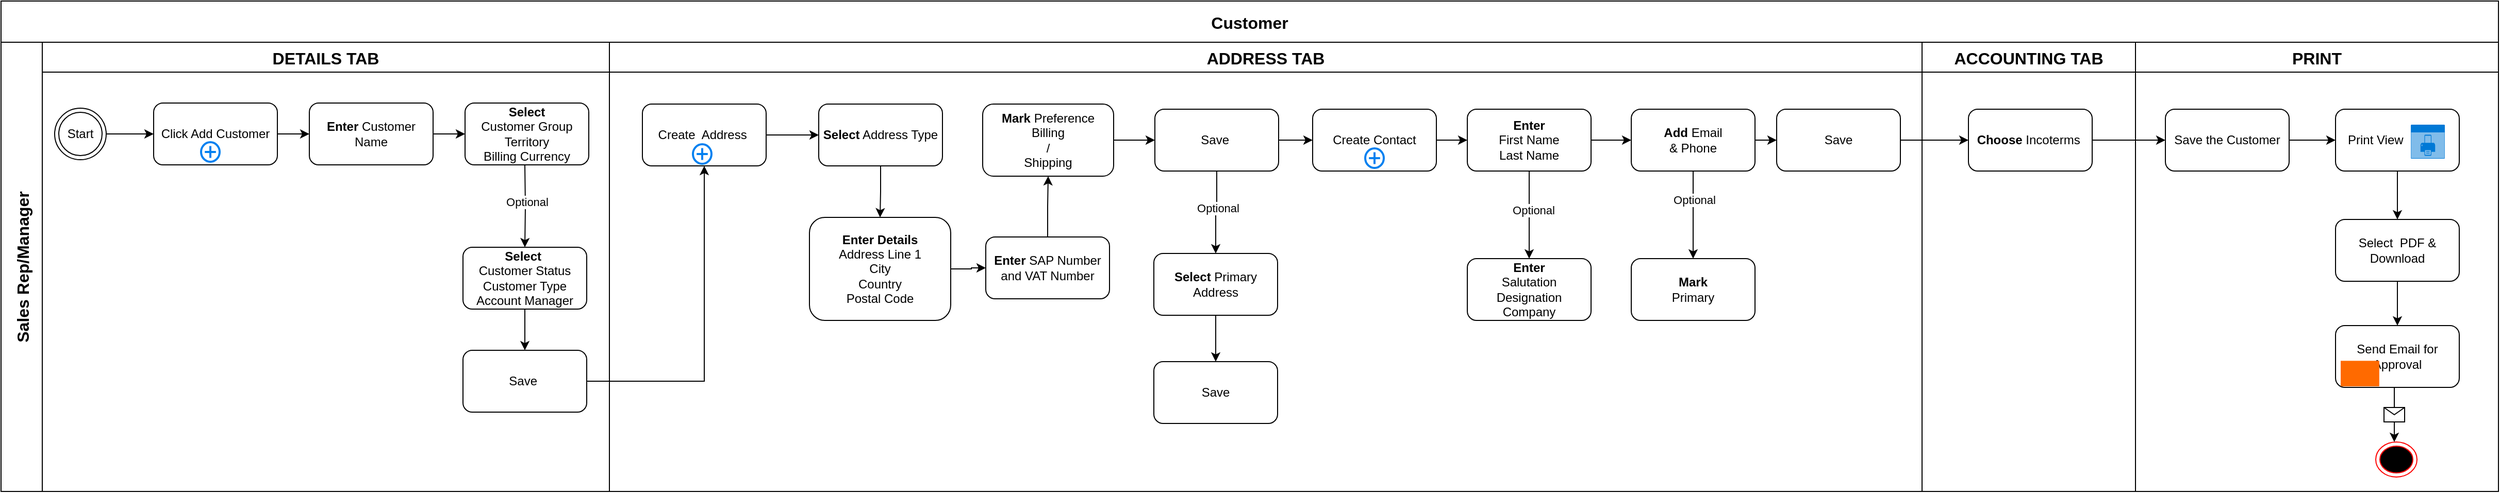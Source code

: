 <mxfile version="28.0.6">
  <diagram name="Page-1" id="DC7YIubZ44iMNXCuPgpX">
    <mxGraphModel dx="1665" dy="694" grid="1" gridSize="10" guides="1" tooltips="1" connect="1" arrows="1" fold="1" page="1" pageScale="1" pageWidth="1400" pageHeight="850" math="0" shadow="0">
      <root>
        <mxCell id="0" />
        <mxCell id="1" parent="0" />
        <mxCell id="7h-a7AoHDaQ5-l8UsL0Z-1" value="Customer" style="shape=table;childLayout=tableLayout;startSize=40;collapsible=0;recursiveResize=0;expand=0;fontSize=16;fontStyle=1;points=[[0,0,0,0,0],[0,0.25,0,0,0],[0,0.5,0,0,0],[0,0.75,0,0,0],[0,1,0,0,0],[0.25,0,0,0,0],[0.25,1,0,0,0],[0.5,0,0,0,0],[0.5,1,0,0,0],[0.75,0,0,0,0],[0.75,1,0,0,0],[1,0,0,0,0],[1,0.25,0,0,0],[1,0.5,0,0,0],[1,0.75,0,0,0],[1,1,0,0,0]];" parent="1" vertex="1">
          <mxGeometry x="438" y="291" width="2422" height="476" as="geometry" />
        </mxCell>
        <mxCell id="7h-a7AoHDaQ5-l8UsL0Z-2" value="Sales Rep/Manager" style="shape=tableRow;horizontal=0;swimlaneHead=0;swimlaneBody=0;top=0;left=0;strokeColor=inherit;bottom=0;right=0;dropTarget=0;fontStyle=1;fillColor=none;points=[[0,0.5],[1,0.5]];portConstraint=eastwest;startSize=40;collapsible=0;recursiveResize=0;expand=0;fontSize=16;" parent="7h-a7AoHDaQ5-l8UsL0Z-1" vertex="1">
          <mxGeometry y="40" width="2422" height="436" as="geometry" />
        </mxCell>
        <mxCell id="7h-a7AoHDaQ5-l8UsL0Z-3" value="DETAILS TAB" style="swimlane;swimlaneHead=0;swimlaneBody=0;fontStyle=1;strokeColor=inherit;connectable=0;fillColor=none;startSize=29;collapsible=0;recursiveResize=0;expand=0;fontSize=16;" parent="7h-a7AoHDaQ5-l8UsL0Z-2" vertex="1">
          <mxGeometry x="40" width="550" height="436" as="geometry">
            <mxRectangle width="550" height="436" as="alternateBounds" />
          </mxGeometry>
        </mxCell>
        <mxCell id="7h-a7AoHDaQ5-l8UsL0Z-67" value="&lt;b&gt;Select&lt;/b&gt;&lt;div&gt;Customer Group&lt;/div&gt;&lt;div&gt;Territory&lt;/div&gt;&lt;div&gt;Billing Currency&lt;/div&gt;" style="rounded=1;whiteSpace=wrap;html=1;" parent="7h-a7AoHDaQ5-l8UsL0Z-3" vertex="1">
          <mxGeometry x="410" y="59" width="120" height="60" as="geometry" />
        </mxCell>
        <mxCell id="7h-a7AoHDaQ5-l8UsL0Z-26" value="&lt;b&gt;Enter&lt;/b&gt; Customer Name" style="rounded=1;whiteSpace=wrap;html=1;" parent="7h-a7AoHDaQ5-l8UsL0Z-3" vertex="1">
          <mxGeometry x="259" y="59" width="120" height="60" as="geometry" />
        </mxCell>
        <mxCell id="7h-a7AoHDaQ5-l8UsL0Z-68" style="edgeStyle=orthogonalEdgeStyle;rounded=0;orthogonalLoop=1;jettySize=auto;html=1;exitX=1;exitY=0.5;exitDx=0;exitDy=0;entryX=0;entryY=0.5;entryDx=0;entryDy=0;" parent="7h-a7AoHDaQ5-l8UsL0Z-3" source="7h-a7AoHDaQ5-l8UsL0Z-26" target="7h-a7AoHDaQ5-l8UsL0Z-67" edge="1">
          <mxGeometry relative="1" as="geometry" />
        </mxCell>
        <mxCell id="7h-a7AoHDaQ5-l8UsL0Z-23" value="" style="edgeStyle=orthogonalEdgeStyle;rounded=0;orthogonalLoop=1;jettySize=auto;html=1;" parent="7h-a7AoHDaQ5-l8UsL0Z-3" source="7h-a7AoHDaQ5-l8UsL0Z-24" target="7h-a7AoHDaQ5-l8UsL0Z-26" edge="1">
          <mxGeometry relative="1" as="geometry" />
        </mxCell>
        <mxCell id="wCeL4kLgUL-m2mjfKSue-114" value="" style="edgeStyle=orthogonalEdgeStyle;rounded=0;orthogonalLoop=1;jettySize=auto;html=1;" parent="7h-a7AoHDaQ5-l8UsL0Z-3" target="wCeL4kLgUL-m2mjfKSue-116" edge="1">
          <mxGeometry relative="1" as="geometry">
            <mxPoint x="468" y="119" as="sourcePoint" />
          </mxGeometry>
        </mxCell>
        <mxCell id="wCeL4kLgUL-m2mjfKSue-115" value="Optional" style="edgeLabel;html=1;align=center;verticalAlign=middle;resizable=0;points=[];" parent="wCeL4kLgUL-m2mjfKSue-114" vertex="1" connectable="0">
          <mxGeometry x="-0.119" y="1" relative="1" as="geometry">
            <mxPoint as="offset" />
          </mxGeometry>
        </mxCell>
        <mxCell id="MeXYEMLAYdPwgrfaPfQ8-2" style="edgeStyle=orthogonalEdgeStyle;rounded=0;orthogonalLoop=1;jettySize=auto;html=1;exitX=0.5;exitY=1;exitDx=0;exitDy=0;entryX=0.5;entryY=0;entryDx=0;entryDy=0;" edge="1" parent="7h-a7AoHDaQ5-l8UsL0Z-3" source="wCeL4kLgUL-m2mjfKSue-116" target="mAIw2hDI2z5oGUVy_DWq-43">
          <mxGeometry relative="1" as="geometry" />
        </mxCell>
        <mxCell id="wCeL4kLgUL-m2mjfKSue-116" value="&lt;b&gt;Select&lt;/b&gt;&amp;nbsp;&lt;br&gt;Customer Status&lt;br&gt;Customer Type&lt;br&gt;Account Manager" style="rounded=1;whiteSpace=wrap;html=1;" parent="7h-a7AoHDaQ5-l8UsL0Z-3" vertex="1">
          <mxGeometry x="408" y="199" width="120" height="60" as="geometry" />
        </mxCell>
        <mxCell id="wCeL4kLgUL-m2mjfKSue-130" style="edgeStyle=orthogonalEdgeStyle;rounded=0;orthogonalLoop=1;jettySize=auto;html=1;exitX=1;exitY=0.5;exitDx=0;exitDy=0;entryX=0;entryY=0.5;entryDx=0;entryDy=0;" parent="7h-a7AoHDaQ5-l8UsL0Z-3" source="wCeL4kLgUL-m2mjfKSue-129" target="7h-a7AoHDaQ5-l8UsL0Z-24" edge="1">
          <mxGeometry relative="1" as="geometry" />
        </mxCell>
        <mxCell id="wCeL4kLgUL-m2mjfKSue-129" value="Start" style="ellipse;shape=doubleEllipse;html=1;dashed=0;whiteSpace=wrap;aspect=fixed;" parent="7h-a7AoHDaQ5-l8UsL0Z-3" vertex="1">
          <mxGeometry x="12" y="64" width="50" height="50" as="geometry" />
        </mxCell>
        <mxCell id="mAIw2hDI2z5oGUVy_DWq-48" value="" style="group" parent="7h-a7AoHDaQ5-l8UsL0Z-3" vertex="1" connectable="0">
          <mxGeometry x="108" y="59" width="120" height="60" as="geometry" />
        </mxCell>
        <mxCell id="7h-a7AoHDaQ5-l8UsL0Z-24" value="Click Add Customer" style="rounded=1;whiteSpace=wrap;html=1;" parent="mAIw2hDI2z5oGUVy_DWq-48" vertex="1">
          <mxGeometry width="120" height="60" as="geometry" />
        </mxCell>
        <mxCell id="wCeL4kLgUL-m2mjfKSue-133" value="" style="html=1;verticalLabelPosition=bottom;align=center;labelBackgroundColor=#ffffff;verticalAlign=top;strokeWidth=2;strokeColor=#0080F0;shadow=0;dashed=0;shape=mxgraph.ios7.icons.add;" parent="mAIw2hDI2z5oGUVy_DWq-48" vertex="1">
          <mxGeometry x="46" y="38" width="18" height="19" as="geometry" />
        </mxCell>
        <mxCell id="MeXYEMLAYdPwgrfaPfQ8-1" value="" style="group" vertex="1" connectable="0" parent="7h-a7AoHDaQ5-l8UsL0Z-3">
          <mxGeometry x="408" y="299" width="120" height="60" as="geometry" />
        </mxCell>
        <mxCell id="mAIw2hDI2z5oGUVy_DWq-43" value="Save&amp;nbsp;" style="rounded=1;whiteSpace=wrap;html=1;" parent="MeXYEMLAYdPwgrfaPfQ8-1" vertex="1">
          <mxGeometry width="120" height="60" as="geometry" />
        </mxCell>
        <mxCell id="mAIw2hDI2z5oGUVy_DWq-44" value="" style="shape=image;html=1;verticalAlign=top;verticalLabelPosition=bottom;labelBackgroundColor=#ffffff;imageAspect=0;aspect=fixed;image=https://icons.diagrams.net/icon-cache1/One_bit-2016/onebit_34-1106.png" parent="MeXYEMLAYdPwgrfaPfQ8-1" vertex="1">
          <mxGeometry x="72" y="20.5" width="19" height="19" as="geometry" />
        </mxCell>
        <mxCell id="7h-a7AoHDaQ5-l8UsL0Z-4" value="ADDRESS TAB" style="swimlane;swimlaneHead=0;swimlaneBody=0;fontStyle=1;strokeColor=inherit;connectable=0;fillColor=none;startSize=29;collapsible=0;recursiveResize=0;expand=0;fontSize=16;" parent="7h-a7AoHDaQ5-l8UsL0Z-2" vertex="1">
          <mxGeometry x="590" width="1273" height="436" as="geometry">
            <mxRectangle width="1273" height="436" as="alternateBounds" />
          </mxGeometry>
        </mxCell>
        <mxCell id="wCeL4kLgUL-m2mjfKSue-87" style="edgeStyle=orthogonalEdgeStyle;rounded=0;orthogonalLoop=1;jettySize=auto;html=1;exitX=1;exitY=0.5;exitDx=0;exitDy=0;entryX=0;entryY=0.5;entryDx=0;entryDy=0;" parent="7h-a7AoHDaQ5-l8UsL0Z-4" source="7h-a7AoHDaQ5-l8UsL0Z-77" target="wCeL4kLgUL-m2mjfKSue-1" edge="1">
          <mxGeometry relative="1" as="geometry" />
        </mxCell>
        <mxCell id="wCeL4kLgUL-m2mjfKSue-89" style="edgeStyle=orthogonalEdgeStyle;rounded=0;orthogonalLoop=1;jettySize=auto;html=1;exitX=0.5;exitY=1;exitDx=0;exitDy=0;" parent="7h-a7AoHDaQ5-l8UsL0Z-4" source="wCeL4kLgUL-m2mjfKSue-1" target="wCeL4kLgUL-m2mjfKSue-88" edge="1">
          <mxGeometry relative="1" as="geometry" />
        </mxCell>
        <mxCell id="wCeL4kLgUL-m2mjfKSue-1" value="&lt;b&gt;Select&lt;/b&gt; Address Type" style="rounded=1;whiteSpace=wrap;html=1;" parent="7h-a7AoHDaQ5-l8UsL0Z-4" vertex="1">
          <mxGeometry x="203" y="60" width="120" height="60" as="geometry" />
        </mxCell>
        <mxCell id="wCeL4kLgUL-m2mjfKSue-96" value="" style="edgeStyle=orthogonalEdgeStyle;rounded=0;orthogonalLoop=1;jettySize=auto;html=1;" parent="7h-a7AoHDaQ5-l8UsL0Z-4" source="wCeL4kLgUL-m2mjfKSue-31" target="wCeL4kLgUL-m2mjfKSue-95" edge="1">
          <mxGeometry relative="1" as="geometry" />
        </mxCell>
        <mxCell id="wCeL4kLgUL-m2mjfKSue-97" value="Optional" style="edgeLabel;html=1;align=center;verticalAlign=middle;resizable=0;points=[];" parent="wCeL4kLgUL-m2mjfKSue-96" vertex="1" connectable="0">
          <mxGeometry x="-0.119" y="1" relative="1" as="geometry">
            <mxPoint as="offset" />
          </mxGeometry>
        </mxCell>
        <mxCell id="wCeL4kLgUL-m2mjfKSue-103" style="edgeStyle=orthogonalEdgeStyle;rounded=0;orthogonalLoop=1;jettySize=auto;html=1;exitX=1;exitY=0.5;exitDx=0;exitDy=0;entryX=0;entryY=0.5;entryDx=0;entryDy=0;" parent="7h-a7AoHDaQ5-l8UsL0Z-4" source="wCeL4kLgUL-m2mjfKSue-31" target="wCeL4kLgUL-m2mjfKSue-7" edge="1">
          <mxGeometry relative="1" as="geometry" />
        </mxCell>
        <mxCell id="wCeL4kLgUL-m2mjfKSue-92" value="" style="edgeStyle=orthogonalEdgeStyle;rounded=0;orthogonalLoop=1;jettySize=auto;html=1;" parent="7h-a7AoHDaQ5-l8UsL0Z-4" source="wCeL4kLgUL-m2mjfKSue-88" target="wCeL4kLgUL-m2mjfKSue-91" edge="1">
          <mxGeometry relative="1" as="geometry" />
        </mxCell>
        <mxCell id="wCeL4kLgUL-m2mjfKSue-88" value="&lt;div&gt;&lt;b&gt;Enter Details&lt;/b&gt;&lt;/div&gt;&lt;div&gt;Address Line 1&lt;/div&gt;&lt;div&gt;City&lt;/div&gt;&lt;div&gt;Country&lt;/div&gt;&lt;div&gt;Postal Code&lt;/div&gt;" style="rounded=1;whiteSpace=wrap;html=1;" parent="7h-a7AoHDaQ5-l8UsL0Z-4" vertex="1">
          <mxGeometry x="194" y="170" width="137" height="100" as="geometry" />
        </mxCell>
        <mxCell id="wCeL4kLgUL-m2mjfKSue-94" value="" style="edgeStyle=orthogonalEdgeStyle;rounded=0;orthogonalLoop=1;jettySize=auto;html=1;" parent="7h-a7AoHDaQ5-l8UsL0Z-4" source="wCeL4kLgUL-m2mjfKSue-91" target="wCeL4kLgUL-m2mjfKSue-93" edge="1">
          <mxGeometry relative="1" as="geometry" />
        </mxCell>
        <mxCell id="wCeL4kLgUL-m2mjfKSue-91" value="&lt;div&gt;&lt;b&gt;Enter&lt;/b&gt; SAP Number and VAT Number&lt;/div&gt;" style="whiteSpace=wrap;html=1;rounded=1;" parent="7h-a7AoHDaQ5-l8UsL0Z-4" vertex="1">
          <mxGeometry x="365" y="189" width="120" height="60" as="geometry" />
        </mxCell>
        <mxCell id="wCeL4kLgUL-m2mjfKSue-98" style="edgeStyle=orthogonalEdgeStyle;rounded=0;orthogonalLoop=1;jettySize=auto;html=1;exitX=1;exitY=0.5;exitDx=0;exitDy=0;" parent="7h-a7AoHDaQ5-l8UsL0Z-4" source="wCeL4kLgUL-m2mjfKSue-93" target="wCeL4kLgUL-m2mjfKSue-31" edge="1">
          <mxGeometry relative="1" as="geometry" />
        </mxCell>
        <mxCell id="wCeL4kLgUL-m2mjfKSue-93" value="&lt;div&gt;&lt;b&gt;Mark&lt;/b&gt; Preference&lt;/div&gt;&lt;div&gt;Billing&lt;/div&gt;&lt;div&gt;/&lt;/div&gt;&lt;div&gt;Shipping&lt;/div&gt;" style="whiteSpace=wrap;html=1;rounded=1;" parent="7h-a7AoHDaQ5-l8UsL0Z-4" vertex="1">
          <mxGeometry x="362" y="60" width="127" height="70" as="geometry" />
        </mxCell>
        <mxCell id="wCeL4kLgUL-m2mjfKSue-7" value="Create Contact" style="rounded=1;whiteSpace=wrap;html=1;" parent="7h-a7AoHDaQ5-l8UsL0Z-4" vertex="1">
          <mxGeometry x="682.0" y="65" width="120" height="60" as="geometry" />
        </mxCell>
        <mxCell id="wCeL4kLgUL-m2mjfKSue-105" style="edgeStyle=orthogonalEdgeStyle;rounded=0;orthogonalLoop=1;jettySize=auto;html=1;exitX=0.5;exitY=1;exitDx=0;exitDy=0;" parent="7h-a7AoHDaQ5-l8UsL0Z-4" source="wCeL4kLgUL-m2mjfKSue-95" target="wCeL4kLgUL-m2mjfKSue-104" edge="1">
          <mxGeometry relative="1" as="geometry" />
        </mxCell>
        <mxCell id="wCeL4kLgUL-m2mjfKSue-95" value="&lt;b&gt;Select &lt;/b&gt;Primary Address" style="rounded=1;whiteSpace=wrap;html=1;" parent="7h-a7AoHDaQ5-l8UsL0Z-4" vertex="1">
          <mxGeometry x="528" y="205" width="120" height="60" as="geometry" />
        </mxCell>
        <mxCell id="wCeL4kLgUL-m2mjfKSue-101" value="" style="edgeStyle=orthogonalEdgeStyle;rounded=0;orthogonalLoop=1;jettySize=auto;html=1;" parent="7h-a7AoHDaQ5-l8UsL0Z-4" source="wCeL4kLgUL-m2mjfKSue-9" target="wCeL4kLgUL-m2mjfKSue-100" edge="1">
          <mxGeometry relative="1" as="geometry" />
        </mxCell>
        <mxCell id="wCeL4kLgUL-m2mjfKSue-102" value="Optional" style="edgeLabel;html=1;align=center;verticalAlign=middle;resizable=0;points=[];" parent="wCeL4kLgUL-m2mjfKSue-101" vertex="1" connectable="0">
          <mxGeometry x="-0.119" y="4" relative="1" as="geometry">
            <mxPoint as="offset" />
          </mxGeometry>
        </mxCell>
        <mxCell id="wCeL4kLgUL-m2mjfKSue-110" style="edgeStyle=orthogonalEdgeStyle;rounded=0;orthogonalLoop=1;jettySize=auto;html=1;exitX=1;exitY=0.5;exitDx=0;exitDy=0;entryX=0;entryY=0.5;entryDx=0;entryDy=0;" parent="7h-a7AoHDaQ5-l8UsL0Z-4" source="wCeL4kLgUL-m2mjfKSue-9" target="wCeL4kLgUL-m2mjfKSue-106" edge="1">
          <mxGeometry relative="1" as="geometry" />
        </mxCell>
        <mxCell id="wCeL4kLgUL-m2mjfKSue-9" value="&lt;div&gt;&lt;b&gt;Enter&lt;/b&gt;&lt;/div&gt;&lt;div&gt;First Name&lt;/div&gt;&lt;div&gt;Last Name&lt;/div&gt;" style="rounded=1;whiteSpace=wrap;html=1;" parent="7h-a7AoHDaQ5-l8UsL0Z-4" vertex="1">
          <mxGeometry x="832.0" y="65" width="120" height="60" as="geometry" />
        </mxCell>
        <mxCell id="wCeL4kLgUL-m2mjfKSue-10" value="" style="edgeStyle=orthogonalEdgeStyle;rounded=0;orthogonalLoop=1;jettySize=auto;html=1;" parent="7h-a7AoHDaQ5-l8UsL0Z-4" source="wCeL4kLgUL-m2mjfKSue-7" target="wCeL4kLgUL-m2mjfKSue-9" edge="1">
          <mxGeometry relative="1" as="geometry" />
        </mxCell>
        <mxCell id="wCeL4kLgUL-m2mjfKSue-100" value="&lt;div&gt;&lt;b&gt;Enter&lt;/b&gt;&lt;/div&gt;&lt;div&gt;Salutation&lt;/div&gt;&lt;div&gt;Designation&lt;/div&gt;&lt;div&gt;Company&lt;/div&gt;" style="rounded=1;whiteSpace=wrap;html=1;" parent="7h-a7AoHDaQ5-l8UsL0Z-4" vertex="1">
          <mxGeometry x="832.0" y="210" width="120" height="60" as="geometry" />
        </mxCell>
        <mxCell id="wCeL4kLgUL-m2mjfKSue-108" value="" style="edgeStyle=orthogonalEdgeStyle;rounded=0;orthogonalLoop=1;jettySize=auto;html=1;" parent="7h-a7AoHDaQ5-l8UsL0Z-4" source="wCeL4kLgUL-m2mjfKSue-106" target="wCeL4kLgUL-m2mjfKSue-107" edge="1">
          <mxGeometry relative="1" as="geometry" />
        </mxCell>
        <mxCell id="wCeL4kLgUL-m2mjfKSue-109" value="Optional" style="edgeLabel;html=1;align=center;verticalAlign=middle;resizable=0;points=[];" parent="wCeL4kLgUL-m2mjfKSue-108" vertex="1" connectable="0">
          <mxGeometry x="-0.338" y="1" relative="1" as="geometry">
            <mxPoint as="offset" />
          </mxGeometry>
        </mxCell>
        <mxCell id="wCeL4kLgUL-m2mjfKSue-112" value="" style="edgeStyle=orthogonalEdgeStyle;rounded=0;orthogonalLoop=1;jettySize=auto;html=1;" parent="7h-a7AoHDaQ5-l8UsL0Z-4" source="wCeL4kLgUL-m2mjfKSue-106" target="wCeL4kLgUL-m2mjfKSue-111" edge="1">
          <mxGeometry relative="1" as="geometry">
            <mxPoint x="1131" y="95.0" as="targetPoint" />
          </mxGeometry>
        </mxCell>
        <mxCell id="wCeL4kLgUL-m2mjfKSue-106" value="&lt;div&gt;&lt;b&gt;&lt;br&gt;Add&amp;nbsp;&lt;/b&gt;Email&lt;/div&gt;&lt;div&gt;&amp;amp; Phone&lt;/div&gt;&lt;div&gt;&lt;br&gt;&lt;/div&gt;" style="rounded=1;whiteSpace=wrap;html=1;" parent="7h-a7AoHDaQ5-l8UsL0Z-4" vertex="1">
          <mxGeometry x="991" y="65" width="120" height="60" as="geometry" />
        </mxCell>
        <mxCell id="wCeL4kLgUL-m2mjfKSue-107" value="&lt;div&gt;&lt;b&gt;Mark&lt;/b&gt;&lt;/div&gt;&lt;div&gt;Primary&lt;/div&gt;" style="rounded=1;whiteSpace=wrap;html=1;" parent="7h-a7AoHDaQ5-l8UsL0Z-4" vertex="1">
          <mxGeometry x="991" y="210" width="120" height="60" as="geometry" />
        </mxCell>
        <mxCell id="wCeL4kLgUL-m2mjfKSue-136" value="" style="html=1;verticalLabelPosition=bottom;align=center;labelBackgroundColor=#ffffff;verticalAlign=top;strokeWidth=2;strokeColor=#0080F0;shadow=0;dashed=0;shape=mxgraph.ios7.icons.add;" parent="7h-a7AoHDaQ5-l8UsL0Z-4" vertex="1">
          <mxGeometry x="733" y="103" width="18" height="19" as="geometry" />
        </mxCell>
        <mxCell id="mAIw2hDI2z5oGUVy_DWq-2" value="" style="group" parent="7h-a7AoHDaQ5-l8UsL0Z-4" vertex="1" connectable="0">
          <mxGeometry x="32" y="60" width="120" height="60" as="geometry" />
        </mxCell>
        <mxCell id="7h-a7AoHDaQ5-l8UsL0Z-77" value="Create&amp;nbsp; Address&amp;nbsp;" style="rounded=1;whiteSpace=wrap;html=1;" parent="mAIw2hDI2z5oGUVy_DWq-2" vertex="1">
          <mxGeometry width="120" height="60" as="geometry" />
        </mxCell>
        <mxCell id="wCeL4kLgUL-m2mjfKSue-134" value="" style="html=1;verticalLabelPosition=bottom;align=center;labelBackgroundColor=#ffffff;verticalAlign=top;strokeWidth=2;strokeColor=#0080F0;shadow=0;dashed=0;shape=mxgraph.ios7.icons.add;" parent="mAIw2hDI2z5oGUVy_DWq-2" vertex="1">
          <mxGeometry x="49" y="39" width="18" height="19" as="geometry" />
        </mxCell>
        <mxCell id="mAIw2hDI2z5oGUVy_DWq-50" value="" style="group" parent="7h-a7AoHDaQ5-l8UsL0Z-4" vertex="1" connectable="0">
          <mxGeometry x="529" y="65" width="120" height="60" as="geometry" />
        </mxCell>
        <mxCell id="wCeL4kLgUL-m2mjfKSue-31" value="Save&amp;nbsp;" style="rounded=1;whiteSpace=wrap;html=1;" parent="mAIw2hDI2z5oGUVy_DWq-50" vertex="1">
          <mxGeometry width="120" height="60" as="geometry" />
        </mxCell>
        <mxCell id="wCeL4kLgUL-m2mjfKSue-137" value="" style="shape=image;html=1;verticalAlign=top;verticalLabelPosition=bottom;labelBackgroundColor=#ffffff;imageAspect=0;aspect=fixed;image=https://icons.diagrams.net/icon-cache1/One_bit-2016/onebit_34-1106.png" parent="mAIw2hDI2z5oGUVy_DWq-50" vertex="1">
          <mxGeometry x="75" y="21" width="19" height="19" as="geometry" />
        </mxCell>
        <mxCell id="mAIw2hDI2z5oGUVy_DWq-51" value="" style="group" parent="7h-a7AoHDaQ5-l8UsL0Z-4" vertex="1" connectable="0">
          <mxGeometry x="1132" y="65" width="120" height="60" as="geometry" />
        </mxCell>
        <mxCell id="wCeL4kLgUL-m2mjfKSue-111" value="Save" style="rounded=1;whiteSpace=wrap;html=1;" parent="mAIw2hDI2z5oGUVy_DWq-51" vertex="1">
          <mxGeometry width="120" height="60" as="geometry" />
        </mxCell>
        <mxCell id="wCeL4kLgUL-m2mjfKSue-139" value="" style="shape=image;html=1;verticalAlign=top;verticalLabelPosition=bottom;labelBackgroundColor=#ffffff;imageAspect=0;aspect=fixed;image=https://icons.diagrams.net/icon-cache1/One_bit-2016/onebit_34-1106.png" parent="mAIw2hDI2z5oGUVy_DWq-51" vertex="1">
          <mxGeometry x="76" y="21" width="19" height="19" as="geometry" />
        </mxCell>
        <mxCell id="mAIw2hDI2z5oGUVy_DWq-56" value="" style="group" parent="7h-a7AoHDaQ5-l8UsL0Z-4" vertex="1" connectable="0">
          <mxGeometry x="528" y="310" width="120" height="60" as="geometry" />
        </mxCell>
        <mxCell id="wCeL4kLgUL-m2mjfKSue-104" value="Save" style="rounded=1;whiteSpace=wrap;html=1;" parent="mAIw2hDI2z5oGUVy_DWq-56" vertex="1">
          <mxGeometry width="120" height="60" as="geometry" />
        </mxCell>
        <mxCell id="wCeL4kLgUL-m2mjfKSue-138" value="" style="shape=image;html=1;verticalAlign=top;verticalLabelPosition=bottom;labelBackgroundColor=#ffffff;imageAspect=0;aspect=fixed;image=https://icons.diagrams.net/icon-cache1/One_bit-2016/onebit_34-1106.png" parent="mAIw2hDI2z5oGUVy_DWq-56" vertex="1">
          <mxGeometry x="76" y="20.5" width="19" height="19" as="geometry" />
        </mxCell>
        <mxCell id="7h-a7AoHDaQ5-l8UsL0Z-5" value="ACCOUNTING TAB" style="swimlane;swimlaneHead=0;swimlaneBody=0;fontStyle=1;strokeColor=inherit;connectable=0;fillColor=none;startSize=29;collapsible=0;recursiveResize=0;expand=0;fontSize=16;" parent="7h-a7AoHDaQ5-l8UsL0Z-2" vertex="1">
          <mxGeometry x="1863" width="207" height="436" as="geometry">
            <mxRectangle width="207" height="436" as="alternateBounds" />
          </mxGeometry>
        </mxCell>
        <mxCell id="7h-a7AoHDaQ5-l8UsL0Z-6" value="&lt;b&gt;Choose&lt;/b&gt; Incoterms&amp;nbsp;" style="rounded=1;whiteSpace=wrap;html=1;" parent="7h-a7AoHDaQ5-l8UsL0Z-5" vertex="1">
          <mxGeometry x="45" y="65" width="120" height="60" as="geometry" />
        </mxCell>
        <mxCell id="7h-a7AoHDaQ5-l8UsL0Z-7" value="PRINT" style="swimlane;swimlaneHead=0;swimlaneBody=0;fontStyle=1;strokeColor=inherit;connectable=0;fillColor=none;startSize=29;collapsible=0;recursiveResize=0;expand=0;fontSize=16;" parent="7h-a7AoHDaQ5-l8UsL0Z-2" vertex="1">
          <mxGeometry x="2070" width="352" height="436" as="geometry">
            <mxRectangle width="352" height="436" as="alternateBounds" />
          </mxGeometry>
        </mxCell>
        <mxCell id="wCeL4kLgUL-m2mjfKSue-118" value="" style="edgeStyle=orthogonalEdgeStyle;rounded=0;orthogonalLoop=1;jettySize=auto;html=1;" parent="7h-a7AoHDaQ5-l8UsL0Z-7" source="7h-a7AoHDaQ5-l8UsL0Z-10" target="wCeL4kLgUL-m2mjfKSue-117" edge="1">
          <mxGeometry relative="1" as="geometry" />
        </mxCell>
        <mxCell id="wCeL4kLgUL-m2mjfKSue-120" value="" style="edgeStyle=orthogonalEdgeStyle;rounded=0;orthogonalLoop=1;jettySize=auto;html=1;" parent="7h-a7AoHDaQ5-l8UsL0Z-7" source="wCeL4kLgUL-m2mjfKSue-117" target="wCeL4kLgUL-m2mjfKSue-119" edge="1">
          <mxGeometry relative="1" as="geometry" />
        </mxCell>
        <mxCell id="wCeL4kLgUL-m2mjfKSue-122" value="" style="edgeStyle=orthogonalEdgeStyle;rounded=0;orthogonalLoop=1;jettySize=auto;html=1;" parent="7h-a7AoHDaQ5-l8UsL0Z-7" source="wCeL4kLgUL-m2mjfKSue-119" target="wCeL4kLgUL-m2mjfKSue-121" edge="1">
          <mxGeometry relative="1" as="geometry" />
        </mxCell>
        <mxCell id="wCeL4kLgUL-m2mjfKSue-127" value="" style="ellipse;html=1;shape=endState;fillColor=#000000;strokeColor=#ff0000;" parent="7h-a7AoHDaQ5-l8UsL0Z-7" vertex="1">
          <mxGeometry x="233" y="388" width="40" height="34" as="geometry" />
        </mxCell>
        <mxCell id="wCeL4kLgUL-m2mjfKSue-149" value="" style="endArrow=classic;html=1;rounded=0;" parent="7h-a7AoHDaQ5-l8UsL0Z-7" edge="1">
          <mxGeometry relative="1" as="geometry">
            <mxPoint x="251" y="335" as="sourcePoint" />
            <mxPoint x="251" y="388" as="targetPoint" />
          </mxGeometry>
        </mxCell>
        <mxCell id="wCeL4kLgUL-m2mjfKSue-150" value="" style="shape=message;html=1;outlineConnect=0;" parent="wCeL4kLgUL-m2mjfKSue-149" vertex="1">
          <mxGeometry width="20" height="14" relative="1" as="geometry">
            <mxPoint x="-10" y="-7" as="offset" />
          </mxGeometry>
        </mxCell>
        <mxCell id="mAIw2hDI2z5oGUVy_DWq-52" value="" style="group" parent="7h-a7AoHDaQ5-l8UsL0Z-7" vertex="1" connectable="0">
          <mxGeometry x="29" y="65" width="120" height="60" as="geometry" />
        </mxCell>
        <mxCell id="7h-a7AoHDaQ5-l8UsL0Z-10" value="Save the Customer" style="rounded=1;whiteSpace=wrap;html=1;" parent="mAIw2hDI2z5oGUVy_DWq-52" vertex="1">
          <mxGeometry width="120" height="60" as="geometry" />
        </mxCell>
        <mxCell id="wCeL4kLgUL-m2mjfKSue-140" value="" style="shape=image;html=1;verticalAlign=top;verticalLabelPosition=bottom;labelBackgroundColor=#ffffff;imageAspect=0;aspect=fixed;image=https://icons.diagrams.net/icon-cache1/One_bit-2016/onebit_34-1106.png" parent="mAIw2hDI2z5oGUVy_DWq-52" vertex="1">
          <mxGeometry x="50.5" y="41" width="19" height="19" as="geometry" />
        </mxCell>
        <mxCell id="mAIw2hDI2z5oGUVy_DWq-53" value="" style="group" parent="7h-a7AoHDaQ5-l8UsL0Z-7" vertex="1" connectable="0">
          <mxGeometry x="194" y="65" width="120" height="60" as="geometry" />
        </mxCell>
        <mxCell id="wCeL4kLgUL-m2mjfKSue-117" value="&lt;div align=&quot;left&quot;&gt;&amp;nbsp; &amp;nbsp;Print View&lt;/div&gt;" style="rounded=1;whiteSpace=wrap;html=1;align=left;" parent="mAIw2hDI2z5oGUVy_DWq-53" vertex="1">
          <mxGeometry width="120" height="60" as="geometry" />
        </mxCell>
        <mxCell id="wCeL4kLgUL-m2mjfKSue-143" value="" style="html=1;whiteSpace=wrap;strokeColor=none;fillColor=#0079D6;labelPosition=center;verticalLabelPosition=middle;verticalAlign=top;align=center;fontSize=12;outlineConnect=0;spacingTop=-6;fontColor=#FFFFFF;sketch=0;shape=mxgraph.sitemap.print;" parent="mAIw2hDI2z5oGUVy_DWq-53" vertex="1">
          <mxGeometry x="73" y="15" width="33" height="33" as="geometry" />
        </mxCell>
        <mxCell id="mAIw2hDI2z5oGUVy_DWq-54" value="" style="group" parent="7h-a7AoHDaQ5-l8UsL0Z-7" vertex="1" connectable="0">
          <mxGeometry x="194" y="172" width="120" height="65" as="geometry" />
        </mxCell>
        <mxCell id="wCeL4kLgUL-m2mjfKSue-119" value="Select&amp;nbsp; PDF &amp;amp; Download" style="rounded=1;whiteSpace=wrap;html=1;" parent="mAIw2hDI2z5oGUVy_DWq-54" vertex="1">
          <mxGeometry width="120" height="60" as="geometry" />
        </mxCell>
        <mxCell id="wCeL4kLgUL-m2mjfKSue-142" value="" style="shape=image;html=1;verticalAlign=top;verticalLabelPosition=bottom;labelBackgroundColor=#ffffff;imageAspect=0;aspect=fixed;image=https://icons.diagrams.net/icon-cache1/Computer_and_Web-2849/Download-1349.svg" parent="mAIw2hDI2z5oGUVy_DWq-54" vertex="1">
          <mxGeometry x="5" y="25" width="40" height="40" as="geometry" />
        </mxCell>
        <mxCell id="mAIw2hDI2z5oGUVy_DWq-55" value="" style="group" parent="7h-a7AoHDaQ5-l8UsL0Z-7" vertex="1" connectable="0">
          <mxGeometry x="194" y="275" width="120" height="60" as="geometry" />
        </mxCell>
        <mxCell id="wCeL4kLgUL-m2mjfKSue-121" value="Send Email for Approval" style="rounded=1;whiteSpace=wrap;html=1;" parent="mAIw2hDI2z5oGUVy_DWq-55" vertex="1">
          <mxGeometry width="120" height="60" as="geometry" />
        </mxCell>
        <mxCell id="wCeL4kLgUL-m2mjfKSue-155" value="" style="points=[];aspect=fixed;html=1;align=center;shadow=0;dashed=0;fillColor=#FF6A00;strokeColor=none;shape=mxgraph.alibaba_cloud.directmail;" parent="mAIw2hDI2z5oGUVy_DWq-55" vertex="1">
          <mxGeometry x="5" y="34.2" width="37.41" height="24.8" as="geometry" />
        </mxCell>
        <mxCell id="wCeL4kLgUL-m2mjfKSue-124" style="edgeStyle=orthogonalEdgeStyle;rounded=0;orthogonalLoop=1;jettySize=auto;html=1;exitX=1;exitY=0.5;exitDx=0;exitDy=0;entryX=0;entryY=0.5;entryDx=0;entryDy=0;" parent="7h-a7AoHDaQ5-l8UsL0Z-2" source="wCeL4kLgUL-m2mjfKSue-111" target="7h-a7AoHDaQ5-l8UsL0Z-6" edge="1">
          <mxGeometry relative="1" as="geometry" />
        </mxCell>
        <mxCell id="wCeL4kLgUL-m2mjfKSue-126" style="edgeStyle=orthogonalEdgeStyle;rounded=0;orthogonalLoop=1;jettySize=auto;html=1;exitX=1;exitY=0.5;exitDx=0;exitDy=0;entryX=0;entryY=0.5;entryDx=0;entryDy=0;" parent="7h-a7AoHDaQ5-l8UsL0Z-2" source="7h-a7AoHDaQ5-l8UsL0Z-6" target="7h-a7AoHDaQ5-l8UsL0Z-10" edge="1">
          <mxGeometry relative="1" as="geometry" />
        </mxCell>
        <mxCell id="MeXYEMLAYdPwgrfaPfQ8-3" style="edgeStyle=orthogonalEdgeStyle;rounded=0;orthogonalLoop=1;jettySize=auto;html=1;exitX=1;exitY=0.5;exitDx=0;exitDy=0;entryX=0.5;entryY=1;entryDx=0;entryDy=0;" edge="1" parent="7h-a7AoHDaQ5-l8UsL0Z-2" source="mAIw2hDI2z5oGUVy_DWq-43" target="7h-a7AoHDaQ5-l8UsL0Z-77">
          <mxGeometry relative="1" as="geometry" />
        </mxCell>
      </root>
    </mxGraphModel>
  </diagram>
</mxfile>
